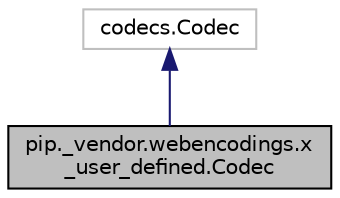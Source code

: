 digraph "pip._vendor.webencodings.x_user_defined.Codec"
{
 // LATEX_PDF_SIZE
  edge [fontname="Helvetica",fontsize="10",labelfontname="Helvetica",labelfontsize="10"];
  node [fontname="Helvetica",fontsize="10",shape=record];
  Node1 [label="pip._vendor.webencodings.x\l_user_defined.Codec",height=0.2,width=0.4,color="black", fillcolor="grey75", style="filled", fontcolor="black",tooltip="Codec APIs."];
  Node2 -> Node1 [dir="back",color="midnightblue",fontsize="10",style="solid"];
  Node2 [label="codecs.Codec",height=0.2,width=0.4,color="grey75", fillcolor="white", style="filled",tooltip=" "];
}

